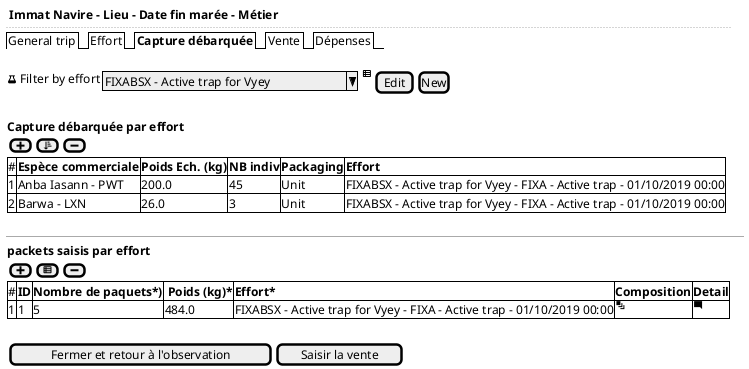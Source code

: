 @startsalt
{
  <b> Immat Navire - Lieu - Date fin marée - Métier
  ..
  {/ General trip | Effort | <b>Capture débarquée | Vente | Dépenses }
  .
  {<&beaker> Filter by effort | { ^FIXABSX - Active trap for Vyey^ } | <&spreadsheet> | [Edit] | [New]}
  .
  {
  <b>Capture débarquée par effort
  {[<&plus>]  | [<&sort-ascending>] | [<&minus>]}

  {#
  # | <b>Espèce commerciale         | <b>Poids Ech. (kg)   | <b>NB indiv | <b>Packaging | <b>Effort
  1 | Anba Iasann - PWT     | 200.0             | 45 | Unit | FIXABSX - Active trap for Vyey - FIXA - Active trap - 01/10/2019 00:00
  2 | Barwa - LXN     | 26.0             | 3 | Unit | FIXABSX - Active trap for Vyey - FIXA - Active trap - 01/10/2019 00:00
  }
  }
  .
  -- | --
  {
  <b>packets saisis par effort
  {[<&plus>]  | [<&spreadsheet>] | [<&minus>]}

  {#
  # | <b>ID | <b>Nombre de paquets*)   | <b> Poids (kg)* | <b>Effort* | <b>Composition | <b>Detail
  1 | 1     | 5             | 484.0 | FIXABSX - Active trap for Vyey - FIXA - Active trap - 01/10/2019 00:00 | <&layers> | <&comment-square>
  }
  }
  .
  {{[Fermer et retour à l'observation] | [Saisir la vente]}}
}
@endsalt
